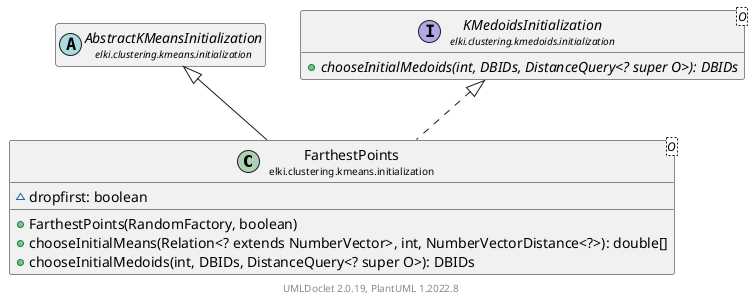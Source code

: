 @startuml
    remove .*\.(Instance|Par|Parameterizer|Factory)$
    set namespaceSeparator none
    hide empty fields
    hide empty methods

    class "<size:14>FarthestPoints\n<size:10>elki.clustering.kmeans.initialization" as elki.clustering.kmeans.initialization.FarthestPoints<O> [[FarthestPoints.html]] {
        ~dropfirst: boolean
        +FarthestPoints(RandomFactory, boolean)
        +chooseInitialMeans(Relation<? extends NumberVector>, int, NumberVectorDistance<?>): double[]
        +chooseInitialMedoids(int, DBIDs, DistanceQuery<? super O>): DBIDs
    }

    abstract class "<size:14>AbstractKMeansInitialization\n<size:10>elki.clustering.kmeans.initialization" as elki.clustering.kmeans.initialization.AbstractKMeansInitialization [[AbstractKMeansInitialization.html]]
    interface "<size:14>KMedoidsInitialization\n<size:10>elki.clustering.kmedoids.initialization" as elki.clustering.kmedoids.initialization.KMedoidsInitialization<O> [[../../kmedoids/initialization/KMedoidsInitialization.html]] {
        {abstract} +chooseInitialMedoids(int, DBIDs, DistanceQuery<? super O>): DBIDs
    }
    class "<size:14>FarthestPoints.Par\n<size:10>elki.clustering.kmeans.initialization" as elki.clustering.kmeans.initialization.FarthestPoints.Par<O> [[FarthestPoints.Par.html]]

    elki.clustering.kmeans.initialization.AbstractKMeansInitialization <|-- elki.clustering.kmeans.initialization.FarthestPoints
    elki.clustering.kmedoids.initialization.KMedoidsInitialization <|.. elki.clustering.kmeans.initialization.FarthestPoints
    elki.clustering.kmeans.initialization.FarthestPoints +-- elki.clustering.kmeans.initialization.FarthestPoints.Par

    center footer UMLDoclet 2.0.19, PlantUML 1.2022.8
@enduml
